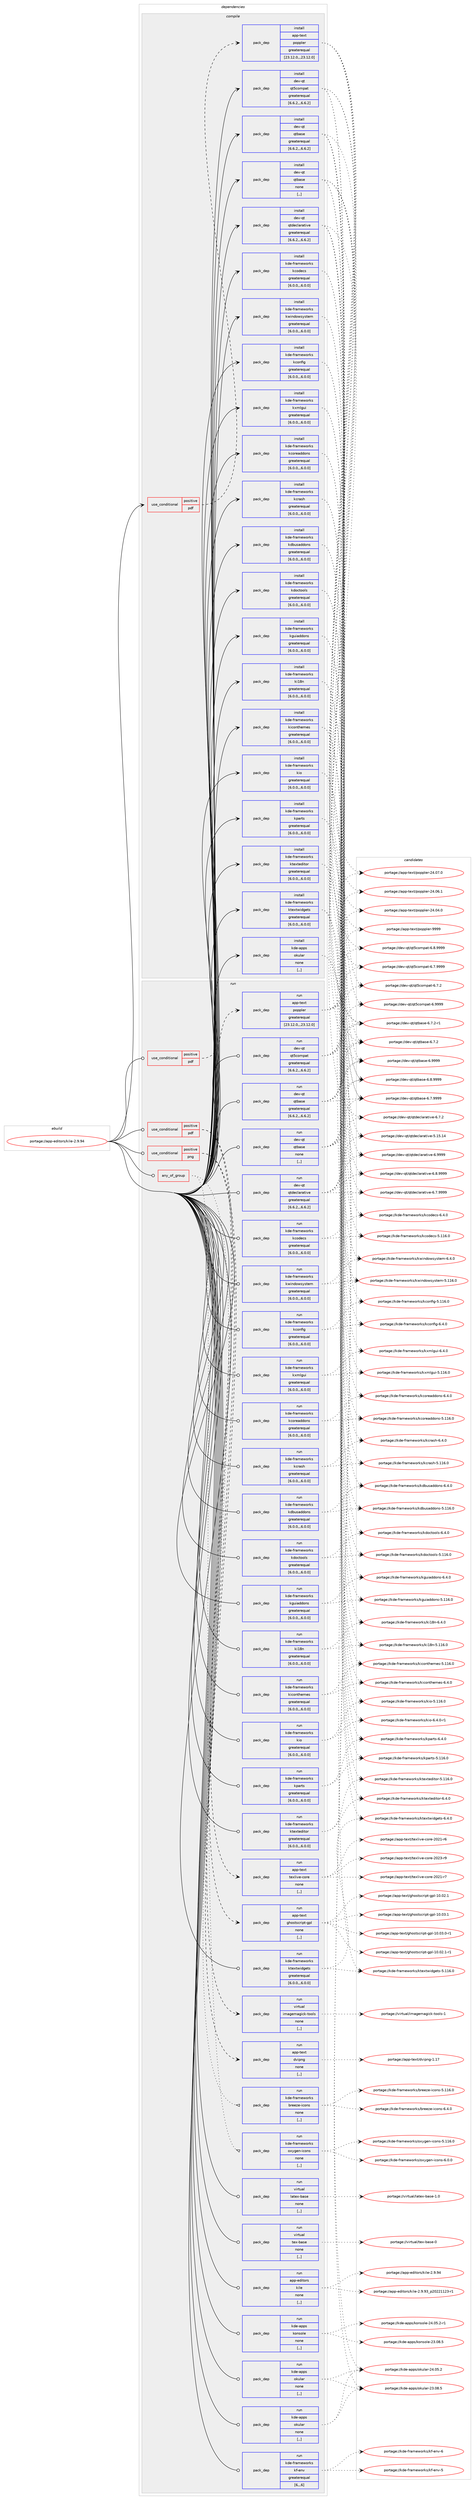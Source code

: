 digraph prolog {

# *************
# Graph options
# *************

newrank=true;
concentrate=true;
compound=true;
graph [rankdir=LR,fontname=Helvetica,fontsize=10,ranksep=1.5];#, ranksep=2.5, nodesep=0.2];
edge  [arrowhead=vee];
node  [fontname=Helvetica,fontsize=10];

# **********
# The ebuild
# **********

subgraph cluster_leftcol {
color=gray;
label=<<i>ebuild</i>>;
id [label="portage://app-editors/kile-2.9.94", color=red, width=4, href="../app-editors/kile-2.9.94.svg"];
}

# ****************
# The dependencies
# ****************

subgraph cluster_midcol {
color=gray;
label=<<i>dependencies</i>>;
subgraph cluster_compile {
fillcolor="#eeeeee";
style=filled;
label=<<i>compile</i>>;
subgraph cond5437 {
dependency19450 [label=<<TABLE BORDER="0" CELLBORDER="1" CELLSPACING="0" CELLPADDING="4"><TR><TD ROWSPAN="3" CELLPADDING="10">use_conditional</TD></TR><TR><TD>positive</TD></TR><TR><TD>pdf</TD></TR></TABLE>>, shape=none, color=red];
subgraph pack13896 {
dependency19451 [label=<<TABLE BORDER="0" CELLBORDER="1" CELLSPACING="0" CELLPADDING="4" WIDTH="220"><TR><TD ROWSPAN="6" CELLPADDING="30">pack_dep</TD></TR><TR><TD WIDTH="110">install</TD></TR><TR><TD>app-text</TD></TR><TR><TD>poppler</TD></TR><TR><TD>greaterequal</TD></TR><TR><TD>[23.12.0,,,23.12.0]</TD></TR></TABLE>>, shape=none, color=blue];
}
dependency19450:e -> dependency19451:w [weight=20,style="dashed",arrowhead="vee"];
}
id:e -> dependency19450:w [weight=20,style="solid",arrowhead="vee"];
subgraph pack13897 {
dependency19452 [label=<<TABLE BORDER="0" CELLBORDER="1" CELLSPACING="0" CELLPADDING="4" WIDTH="220"><TR><TD ROWSPAN="6" CELLPADDING="30">pack_dep</TD></TR><TR><TD WIDTH="110">install</TD></TR><TR><TD>dev-qt</TD></TR><TR><TD>qt5compat</TD></TR><TR><TD>greaterequal</TD></TR><TR><TD>[6.6.2,,,6.6.2]</TD></TR></TABLE>>, shape=none, color=blue];
}
id:e -> dependency19452:w [weight=20,style="solid",arrowhead="vee"];
subgraph pack13898 {
dependency19453 [label=<<TABLE BORDER="0" CELLBORDER="1" CELLSPACING="0" CELLPADDING="4" WIDTH="220"><TR><TD ROWSPAN="6" CELLPADDING="30">pack_dep</TD></TR><TR><TD WIDTH="110">install</TD></TR><TR><TD>dev-qt</TD></TR><TR><TD>qtbase</TD></TR><TR><TD>greaterequal</TD></TR><TR><TD>[6.6.2,,,6.6.2]</TD></TR></TABLE>>, shape=none, color=blue];
}
id:e -> dependency19453:w [weight=20,style="solid",arrowhead="vee"];
subgraph pack13899 {
dependency19454 [label=<<TABLE BORDER="0" CELLBORDER="1" CELLSPACING="0" CELLPADDING="4" WIDTH="220"><TR><TD ROWSPAN="6" CELLPADDING="30">pack_dep</TD></TR><TR><TD WIDTH="110">install</TD></TR><TR><TD>dev-qt</TD></TR><TR><TD>qtbase</TD></TR><TR><TD>none</TD></TR><TR><TD>[,,]</TD></TR></TABLE>>, shape=none, color=blue];
}
id:e -> dependency19454:w [weight=20,style="solid",arrowhead="vee"];
subgraph pack13900 {
dependency19455 [label=<<TABLE BORDER="0" CELLBORDER="1" CELLSPACING="0" CELLPADDING="4" WIDTH="220"><TR><TD ROWSPAN="6" CELLPADDING="30">pack_dep</TD></TR><TR><TD WIDTH="110">install</TD></TR><TR><TD>dev-qt</TD></TR><TR><TD>qtdeclarative</TD></TR><TR><TD>greaterequal</TD></TR><TR><TD>[6.6.2,,,6.6.2]</TD></TR></TABLE>>, shape=none, color=blue];
}
id:e -> dependency19455:w [weight=20,style="solid",arrowhead="vee"];
subgraph pack13901 {
dependency19456 [label=<<TABLE BORDER="0" CELLBORDER="1" CELLSPACING="0" CELLPADDING="4" WIDTH="220"><TR><TD ROWSPAN="6" CELLPADDING="30">pack_dep</TD></TR><TR><TD WIDTH="110">install</TD></TR><TR><TD>kde-apps</TD></TR><TR><TD>okular</TD></TR><TR><TD>none</TD></TR><TR><TD>[,,]</TD></TR></TABLE>>, shape=none, color=blue];
}
id:e -> dependency19456:w [weight=20,style="solid",arrowhead="vee"];
subgraph pack13902 {
dependency19457 [label=<<TABLE BORDER="0" CELLBORDER="1" CELLSPACING="0" CELLPADDING="4" WIDTH="220"><TR><TD ROWSPAN="6" CELLPADDING="30">pack_dep</TD></TR><TR><TD WIDTH="110">install</TD></TR><TR><TD>kde-frameworks</TD></TR><TR><TD>kcodecs</TD></TR><TR><TD>greaterequal</TD></TR><TR><TD>[6.0.0,,,6.0.0]</TD></TR></TABLE>>, shape=none, color=blue];
}
id:e -> dependency19457:w [weight=20,style="solid",arrowhead="vee"];
subgraph pack13903 {
dependency19458 [label=<<TABLE BORDER="0" CELLBORDER="1" CELLSPACING="0" CELLPADDING="4" WIDTH="220"><TR><TD ROWSPAN="6" CELLPADDING="30">pack_dep</TD></TR><TR><TD WIDTH="110">install</TD></TR><TR><TD>kde-frameworks</TD></TR><TR><TD>kconfig</TD></TR><TR><TD>greaterequal</TD></TR><TR><TD>[6.0.0,,,6.0.0]</TD></TR></TABLE>>, shape=none, color=blue];
}
id:e -> dependency19458:w [weight=20,style="solid",arrowhead="vee"];
subgraph pack13904 {
dependency19459 [label=<<TABLE BORDER="0" CELLBORDER="1" CELLSPACING="0" CELLPADDING="4" WIDTH="220"><TR><TD ROWSPAN="6" CELLPADDING="30">pack_dep</TD></TR><TR><TD WIDTH="110">install</TD></TR><TR><TD>kde-frameworks</TD></TR><TR><TD>kcoreaddons</TD></TR><TR><TD>greaterequal</TD></TR><TR><TD>[6.0.0,,,6.0.0]</TD></TR></TABLE>>, shape=none, color=blue];
}
id:e -> dependency19459:w [weight=20,style="solid",arrowhead="vee"];
subgraph pack13905 {
dependency19460 [label=<<TABLE BORDER="0" CELLBORDER="1" CELLSPACING="0" CELLPADDING="4" WIDTH="220"><TR><TD ROWSPAN="6" CELLPADDING="30">pack_dep</TD></TR><TR><TD WIDTH="110">install</TD></TR><TR><TD>kde-frameworks</TD></TR><TR><TD>kcrash</TD></TR><TR><TD>greaterequal</TD></TR><TR><TD>[6.0.0,,,6.0.0]</TD></TR></TABLE>>, shape=none, color=blue];
}
id:e -> dependency19460:w [weight=20,style="solid",arrowhead="vee"];
subgraph pack13906 {
dependency19461 [label=<<TABLE BORDER="0" CELLBORDER="1" CELLSPACING="0" CELLPADDING="4" WIDTH="220"><TR><TD ROWSPAN="6" CELLPADDING="30">pack_dep</TD></TR><TR><TD WIDTH="110">install</TD></TR><TR><TD>kde-frameworks</TD></TR><TR><TD>kdbusaddons</TD></TR><TR><TD>greaterequal</TD></TR><TR><TD>[6.0.0,,,6.0.0]</TD></TR></TABLE>>, shape=none, color=blue];
}
id:e -> dependency19461:w [weight=20,style="solid",arrowhead="vee"];
subgraph pack13907 {
dependency19462 [label=<<TABLE BORDER="0" CELLBORDER="1" CELLSPACING="0" CELLPADDING="4" WIDTH="220"><TR><TD ROWSPAN="6" CELLPADDING="30">pack_dep</TD></TR><TR><TD WIDTH="110">install</TD></TR><TR><TD>kde-frameworks</TD></TR><TR><TD>kdoctools</TD></TR><TR><TD>greaterequal</TD></TR><TR><TD>[6.0.0,,,6.0.0]</TD></TR></TABLE>>, shape=none, color=blue];
}
id:e -> dependency19462:w [weight=20,style="solid",arrowhead="vee"];
subgraph pack13908 {
dependency19463 [label=<<TABLE BORDER="0" CELLBORDER="1" CELLSPACING="0" CELLPADDING="4" WIDTH="220"><TR><TD ROWSPAN="6" CELLPADDING="30">pack_dep</TD></TR><TR><TD WIDTH="110">install</TD></TR><TR><TD>kde-frameworks</TD></TR><TR><TD>kguiaddons</TD></TR><TR><TD>greaterequal</TD></TR><TR><TD>[6.0.0,,,6.0.0]</TD></TR></TABLE>>, shape=none, color=blue];
}
id:e -> dependency19463:w [weight=20,style="solid",arrowhead="vee"];
subgraph pack13909 {
dependency19464 [label=<<TABLE BORDER="0" CELLBORDER="1" CELLSPACING="0" CELLPADDING="4" WIDTH="220"><TR><TD ROWSPAN="6" CELLPADDING="30">pack_dep</TD></TR><TR><TD WIDTH="110">install</TD></TR><TR><TD>kde-frameworks</TD></TR><TR><TD>ki18n</TD></TR><TR><TD>greaterequal</TD></TR><TR><TD>[6.0.0,,,6.0.0]</TD></TR></TABLE>>, shape=none, color=blue];
}
id:e -> dependency19464:w [weight=20,style="solid",arrowhead="vee"];
subgraph pack13910 {
dependency19465 [label=<<TABLE BORDER="0" CELLBORDER="1" CELLSPACING="0" CELLPADDING="4" WIDTH="220"><TR><TD ROWSPAN="6" CELLPADDING="30">pack_dep</TD></TR><TR><TD WIDTH="110">install</TD></TR><TR><TD>kde-frameworks</TD></TR><TR><TD>kiconthemes</TD></TR><TR><TD>greaterequal</TD></TR><TR><TD>[6.0.0,,,6.0.0]</TD></TR></TABLE>>, shape=none, color=blue];
}
id:e -> dependency19465:w [weight=20,style="solid",arrowhead="vee"];
subgraph pack13911 {
dependency19466 [label=<<TABLE BORDER="0" CELLBORDER="1" CELLSPACING="0" CELLPADDING="4" WIDTH="220"><TR><TD ROWSPAN="6" CELLPADDING="30">pack_dep</TD></TR><TR><TD WIDTH="110">install</TD></TR><TR><TD>kde-frameworks</TD></TR><TR><TD>kio</TD></TR><TR><TD>greaterequal</TD></TR><TR><TD>[6.0.0,,,6.0.0]</TD></TR></TABLE>>, shape=none, color=blue];
}
id:e -> dependency19466:w [weight=20,style="solid",arrowhead="vee"];
subgraph pack13912 {
dependency19467 [label=<<TABLE BORDER="0" CELLBORDER="1" CELLSPACING="0" CELLPADDING="4" WIDTH="220"><TR><TD ROWSPAN="6" CELLPADDING="30">pack_dep</TD></TR><TR><TD WIDTH="110">install</TD></TR><TR><TD>kde-frameworks</TD></TR><TR><TD>kparts</TD></TR><TR><TD>greaterequal</TD></TR><TR><TD>[6.0.0,,,6.0.0]</TD></TR></TABLE>>, shape=none, color=blue];
}
id:e -> dependency19467:w [weight=20,style="solid",arrowhead="vee"];
subgraph pack13913 {
dependency19468 [label=<<TABLE BORDER="0" CELLBORDER="1" CELLSPACING="0" CELLPADDING="4" WIDTH="220"><TR><TD ROWSPAN="6" CELLPADDING="30">pack_dep</TD></TR><TR><TD WIDTH="110">install</TD></TR><TR><TD>kde-frameworks</TD></TR><TR><TD>ktexteditor</TD></TR><TR><TD>greaterequal</TD></TR><TR><TD>[6.0.0,,,6.0.0]</TD></TR></TABLE>>, shape=none, color=blue];
}
id:e -> dependency19468:w [weight=20,style="solid",arrowhead="vee"];
subgraph pack13914 {
dependency19469 [label=<<TABLE BORDER="0" CELLBORDER="1" CELLSPACING="0" CELLPADDING="4" WIDTH="220"><TR><TD ROWSPAN="6" CELLPADDING="30">pack_dep</TD></TR><TR><TD WIDTH="110">install</TD></TR><TR><TD>kde-frameworks</TD></TR><TR><TD>ktextwidgets</TD></TR><TR><TD>greaterequal</TD></TR><TR><TD>[6.0.0,,,6.0.0]</TD></TR></TABLE>>, shape=none, color=blue];
}
id:e -> dependency19469:w [weight=20,style="solid",arrowhead="vee"];
subgraph pack13915 {
dependency19470 [label=<<TABLE BORDER="0" CELLBORDER="1" CELLSPACING="0" CELLPADDING="4" WIDTH="220"><TR><TD ROWSPAN="6" CELLPADDING="30">pack_dep</TD></TR><TR><TD WIDTH="110">install</TD></TR><TR><TD>kde-frameworks</TD></TR><TR><TD>kwindowsystem</TD></TR><TR><TD>greaterequal</TD></TR><TR><TD>[6.0.0,,,6.0.0]</TD></TR></TABLE>>, shape=none, color=blue];
}
id:e -> dependency19470:w [weight=20,style="solid",arrowhead="vee"];
subgraph pack13916 {
dependency19471 [label=<<TABLE BORDER="0" CELLBORDER="1" CELLSPACING="0" CELLPADDING="4" WIDTH="220"><TR><TD ROWSPAN="6" CELLPADDING="30">pack_dep</TD></TR><TR><TD WIDTH="110">install</TD></TR><TR><TD>kde-frameworks</TD></TR><TR><TD>kxmlgui</TD></TR><TR><TD>greaterequal</TD></TR><TR><TD>[6.0.0,,,6.0.0]</TD></TR></TABLE>>, shape=none, color=blue];
}
id:e -> dependency19471:w [weight=20,style="solid",arrowhead="vee"];
}
subgraph cluster_compileandrun {
fillcolor="#eeeeee";
style=filled;
label=<<i>compile and run</i>>;
}
subgraph cluster_run {
fillcolor="#eeeeee";
style=filled;
label=<<i>run</i>>;
subgraph any99 {
dependency19472 [label=<<TABLE BORDER="0" CELLBORDER="1" CELLSPACING="0" CELLPADDING="4"><TR><TD CELLPADDING="10">any_of_group</TD></TR></TABLE>>, shape=none, color=red];subgraph pack13917 {
dependency19473 [label=<<TABLE BORDER="0" CELLBORDER="1" CELLSPACING="0" CELLPADDING="4" WIDTH="220"><TR><TD ROWSPAN="6" CELLPADDING="30">pack_dep</TD></TR><TR><TD WIDTH="110">run</TD></TR><TR><TD>kde-frameworks</TD></TR><TR><TD>breeze-icons</TD></TR><TR><TD>none</TD></TR><TR><TD>[,,]</TD></TR></TABLE>>, shape=none, color=blue];
}
dependency19472:e -> dependency19473:w [weight=20,style="dotted",arrowhead="oinv"];
subgraph pack13918 {
dependency19474 [label=<<TABLE BORDER="0" CELLBORDER="1" CELLSPACING="0" CELLPADDING="4" WIDTH="220"><TR><TD ROWSPAN="6" CELLPADDING="30">pack_dep</TD></TR><TR><TD WIDTH="110">run</TD></TR><TR><TD>kde-frameworks</TD></TR><TR><TD>oxygen-icons</TD></TR><TR><TD>none</TD></TR><TR><TD>[,,]</TD></TR></TABLE>>, shape=none, color=blue];
}
dependency19472:e -> dependency19474:w [weight=20,style="dotted",arrowhead="oinv"];
}
id:e -> dependency19472:w [weight=20,style="solid",arrowhead="odot"];
subgraph cond5438 {
dependency19475 [label=<<TABLE BORDER="0" CELLBORDER="1" CELLSPACING="0" CELLPADDING="4"><TR><TD ROWSPAN="3" CELLPADDING="10">use_conditional</TD></TR><TR><TD>positive</TD></TR><TR><TD>pdf</TD></TR></TABLE>>, shape=none, color=red];
subgraph pack13919 {
dependency19476 [label=<<TABLE BORDER="0" CELLBORDER="1" CELLSPACING="0" CELLPADDING="4" WIDTH="220"><TR><TD ROWSPAN="6" CELLPADDING="30">pack_dep</TD></TR><TR><TD WIDTH="110">run</TD></TR><TR><TD>app-text</TD></TR><TR><TD>ghostscript-gpl</TD></TR><TR><TD>none</TD></TR><TR><TD>[,,]</TD></TR></TABLE>>, shape=none, color=blue];
}
dependency19475:e -> dependency19476:w [weight=20,style="dashed",arrowhead="vee"];
subgraph pack13920 {
dependency19477 [label=<<TABLE BORDER="0" CELLBORDER="1" CELLSPACING="0" CELLPADDING="4" WIDTH="220"><TR><TD ROWSPAN="6" CELLPADDING="30">pack_dep</TD></TR><TR><TD WIDTH="110">run</TD></TR><TR><TD>app-text</TD></TR><TR><TD>texlive-core</TD></TR><TR><TD>none</TD></TR><TR><TD>[,,]</TD></TR></TABLE>>, shape=none, color=blue];
}
dependency19475:e -> dependency19477:w [weight=20,style="dashed",arrowhead="vee"];
}
id:e -> dependency19475:w [weight=20,style="solid",arrowhead="odot"];
subgraph cond5439 {
dependency19478 [label=<<TABLE BORDER="0" CELLBORDER="1" CELLSPACING="0" CELLPADDING="4"><TR><TD ROWSPAN="3" CELLPADDING="10">use_conditional</TD></TR><TR><TD>positive</TD></TR><TR><TD>pdf</TD></TR></TABLE>>, shape=none, color=red];
subgraph pack13921 {
dependency19479 [label=<<TABLE BORDER="0" CELLBORDER="1" CELLSPACING="0" CELLPADDING="4" WIDTH="220"><TR><TD ROWSPAN="6" CELLPADDING="30">pack_dep</TD></TR><TR><TD WIDTH="110">run</TD></TR><TR><TD>app-text</TD></TR><TR><TD>poppler</TD></TR><TR><TD>greaterequal</TD></TR><TR><TD>[23.12.0,,,23.12.0]</TD></TR></TABLE>>, shape=none, color=blue];
}
dependency19478:e -> dependency19479:w [weight=20,style="dashed",arrowhead="vee"];
}
id:e -> dependency19478:w [weight=20,style="solid",arrowhead="odot"];
subgraph cond5440 {
dependency19480 [label=<<TABLE BORDER="0" CELLBORDER="1" CELLSPACING="0" CELLPADDING="4"><TR><TD ROWSPAN="3" CELLPADDING="10">use_conditional</TD></TR><TR><TD>positive</TD></TR><TR><TD>png</TD></TR></TABLE>>, shape=none, color=red];
subgraph pack13922 {
dependency19481 [label=<<TABLE BORDER="0" CELLBORDER="1" CELLSPACING="0" CELLPADDING="4" WIDTH="220"><TR><TD ROWSPAN="6" CELLPADDING="30">pack_dep</TD></TR><TR><TD WIDTH="110">run</TD></TR><TR><TD>app-text</TD></TR><TR><TD>dvipng</TD></TR><TR><TD>none</TD></TR><TR><TD>[,,]</TD></TR></TABLE>>, shape=none, color=blue];
}
dependency19480:e -> dependency19481:w [weight=20,style="dashed",arrowhead="vee"];
subgraph pack13923 {
dependency19482 [label=<<TABLE BORDER="0" CELLBORDER="1" CELLSPACING="0" CELLPADDING="4" WIDTH="220"><TR><TD ROWSPAN="6" CELLPADDING="30">pack_dep</TD></TR><TR><TD WIDTH="110">run</TD></TR><TR><TD>virtual</TD></TR><TR><TD>imagemagick-tools</TD></TR><TR><TD>none</TD></TR><TR><TD>[,,]</TD></TR></TABLE>>, shape=none, color=blue];
}
dependency19480:e -> dependency19482:w [weight=20,style="dashed",arrowhead="vee"];
}
id:e -> dependency19480:w [weight=20,style="solid",arrowhead="odot"];
subgraph pack13924 {
dependency19483 [label=<<TABLE BORDER="0" CELLBORDER="1" CELLSPACING="0" CELLPADDING="4" WIDTH="220"><TR><TD ROWSPAN="6" CELLPADDING="30">pack_dep</TD></TR><TR><TD WIDTH="110">run</TD></TR><TR><TD>dev-qt</TD></TR><TR><TD>qt5compat</TD></TR><TR><TD>greaterequal</TD></TR><TR><TD>[6.6.2,,,6.6.2]</TD></TR></TABLE>>, shape=none, color=blue];
}
id:e -> dependency19483:w [weight=20,style="solid",arrowhead="odot"];
subgraph pack13925 {
dependency19484 [label=<<TABLE BORDER="0" CELLBORDER="1" CELLSPACING="0" CELLPADDING="4" WIDTH="220"><TR><TD ROWSPAN="6" CELLPADDING="30">pack_dep</TD></TR><TR><TD WIDTH="110">run</TD></TR><TR><TD>dev-qt</TD></TR><TR><TD>qtbase</TD></TR><TR><TD>greaterequal</TD></TR><TR><TD>[6.6.2,,,6.6.2]</TD></TR></TABLE>>, shape=none, color=blue];
}
id:e -> dependency19484:w [weight=20,style="solid",arrowhead="odot"];
subgraph pack13926 {
dependency19485 [label=<<TABLE BORDER="0" CELLBORDER="1" CELLSPACING="0" CELLPADDING="4" WIDTH="220"><TR><TD ROWSPAN="6" CELLPADDING="30">pack_dep</TD></TR><TR><TD WIDTH="110">run</TD></TR><TR><TD>dev-qt</TD></TR><TR><TD>qtbase</TD></TR><TR><TD>none</TD></TR><TR><TD>[,,]</TD></TR></TABLE>>, shape=none, color=blue];
}
id:e -> dependency19485:w [weight=20,style="solid",arrowhead="odot"];
subgraph pack13927 {
dependency19486 [label=<<TABLE BORDER="0" CELLBORDER="1" CELLSPACING="0" CELLPADDING="4" WIDTH="220"><TR><TD ROWSPAN="6" CELLPADDING="30">pack_dep</TD></TR><TR><TD WIDTH="110">run</TD></TR><TR><TD>dev-qt</TD></TR><TR><TD>qtdeclarative</TD></TR><TR><TD>greaterequal</TD></TR><TR><TD>[6.6.2,,,6.6.2]</TD></TR></TABLE>>, shape=none, color=blue];
}
id:e -> dependency19486:w [weight=20,style="solid",arrowhead="odot"];
subgraph pack13928 {
dependency19487 [label=<<TABLE BORDER="0" CELLBORDER="1" CELLSPACING="0" CELLPADDING="4" WIDTH="220"><TR><TD ROWSPAN="6" CELLPADDING="30">pack_dep</TD></TR><TR><TD WIDTH="110">run</TD></TR><TR><TD>kde-apps</TD></TR><TR><TD>konsole</TD></TR><TR><TD>none</TD></TR><TR><TD>[,,]</TD></TR></TABLE>>, shape=none, color=blue];
}
id:e -> dependency19487:w [weight=20,style="solid",arrowhead="odot"];
subgraph pack13929 {
dependency19488 [label=<<TABLE BORDER="0" CELLBORDER="1" CELLSPACING="0" CELLPADDING="4" WIDTH="220"><TR><TD ROWSPAN="6" CELLPADDING="30">pack_dep</TD></TR><TR><TD WIDTH="110">run</TD></TR><TR><TD>kde-apps</TD></TR><TR><TD>okular</TD></TR><TR><TD>none</TD></TR><TR><TD>[,,]</TD></TR></TABLE>>, shape=none, color=blue];
}
id:e -> dependency19488:w [weight=20,style="solid",arrowhead="odot"];
subgraph pack13930 {
dependency19489 [label=<<TABLE BORDER="0" CELLBORDER="1" CELLSPACING="0" CELLPADDING="4" WIDTH="220"><TR><TD ROWSPAN="6" CELLPADDING="30">pack_dep</TD></TR><TR><TD WIDTH="110">run</TD></TR><TR><TD>kde-apps</TD></TR><TR><TD>okular</TD></TR><TR><TD>none</TD></TR><TR><TD>[,,]</TD></TR></TABLE>>, shape=none, color=blue];
}
id:e -> dependency19489:w [weight=20,style="solid",arrowhead="odot"];
subgraph pack13931 {
dependency19490 [label=<<TABLE BORDER="0" CELLBORDER="1" CELLSPACING="0" CELLPADDING="4" WIDTH="220"><TR><TD ROWSPAN="6" CELLPADDING="30">pack_dep</TD></TR><TR><TD WIDTH="110">run</TD></TR><TR><TD>kde-frameworks</TD></TR><TR><TD>kcodecs</TD></TR><TR><TD>greaterequal</TD></TR><TR><TD>[6.0.0,,,6.0.0]</TD></TR></TABLE>>, shape=none, color=blue];
}
id:e -> dependency19490:w [weight=20,style="solid",arrowhead="odot"];
subgraph pack13932 {
dependency19491 [label=<<TABLE BORDER="0" CELLBORDER="1" CELLSPACING="0" CELLPADDING="4" WIDTH="220"><TR><TD ROWSPAN="6" CELLPADDING="30">pack_dep</TD></TR><TR><TD WIDTH="110">run</TD></TR><TR><TD>kde-frameworks</TD></TR><TR><TD>kconfig</TD></TR><TR><TD>greaterequal</TD></TR><TR><TD>[6.0.0,,,6.0.0]</TD></TR></TABLE>>, shape=none, color=blue];
}
id:e -> dependency19491:w [weight=20,style="solid",arrowhead="odot"];
subgraph pack13933 {
dependency19492 [label=<<TABLE BORDER="0" CELLBORDER="1" CELLSPACING="0" CELLPADDING="4" WIDTH="220"><TR><TD ROWSPAN="6" CELLPADDING="30">pack_dep</TD></TR><TR><TD WIDTH="110">run</TD></TR><TR><TD>kde-frameworks</TD></TR><TR><TD>kcoreaddons</TD></TR><TR><TD>greaterequal</TD></TR><TR><TD>[6.0.0,,,6.0.0]</TD></TR></TABLE>>, shape=none, color=blue];
}
id:e -> dependency19492:w [weight=20,style="solid",arrowhead="odot"];
subgraph pack13934 {
dependency19493 [label=<<TABLE BORDER="0" CELLBORDER="1" CELLSPACING="0" CELLPADDING="4" WIDTH="220"><TR><TD ROWSPAN="6" CELLPADDING="30">pack_dep</TD></TR><TR><TD WIDTH="110">run</TD></TR><TR><TD>kde-frameworks</TD></TR><TR><TD>kcrash</TD></TR><TR><TD>greaterequal</TD></TR><TR><TD>[6.0.0,,,6.0.0]</TD></TR></TABLE>>, shape=none, color=blue];
}
id:e -> dependency19493:w [weight=20,style="solid",arrowhead="odot"];
subgraph pack13935 {
dependency19494 [label=<<TABLE BORDER="0" CELLBORDER="1" CELLSPACING="0" CELLPADDING="4" WIDTH="220"><TR><TD ROWSPAN="6" CELLPADDING="30">pack_dep</TD></TR><TR><TD WIDTH="110">run</TD></TR><TR><TD>kde-frameworks</TD></TR><TR><TD>kdbusaddons</TD></TR><TR><TD>greaterequal</TD></TR><TR><TD>[6.0.0,,,6.0.0]</TD></TR></TABLE>>, shape=none, color=blue];
}
id:e -> dependency19494:w [weight=20,style="solid",arrowhead="odot"];
subgraph pack13936 {
dependency19495 [label=<<TABLE BORDER="0" CELLBORDER="1" CELLSPACING="0" CELLPADDING="4" WIDTH="220"><TR><TD ROWSPAN="6" CELLPADDING="30">pack_dep</TD></TR><TR><TD WIDTH="110">run</TD></TR><TR><TD>kde-frameworks</TD></TR><TR><TD>kdoctools</TD></TR><TR><TD>greaterequal</TD></TR><TR><TD>[6.0.0,,,6.0.0]</TD></TR></TABLE>>, shape=none, color=blue];
}
id:e -> dependency19495:w [weight=20,style="solid",arrowhead="odot"];
subgraph pack13937 {
dependency19496 [label=<<TABLE BORDER="0" CELLBORDER="1" CELLSPACING="0" CELLPADDING="4" WIDTH="220"><TR><TD ROWSPAN="6" CELLPADDING="30">pack_dep</TD></TR><TR><TD WIDTH="110">run</TD></TR><TR><TD>kde-frameworks</TD></TR><TR><TD>kf-env</TD></TR><TR><TD>greaterequal</TD></TR><TR><TD>[6,,,6]</TD></TR></TABLE>>, shape=none, color=blue];
}
id:e -> dependency19496:w [weight=20,style="solid",arrowhead="odot"];
subgraph pack13938 {
dependency19497 [label=<<TABLE BORDER="0" CELLBORDER="1" CELLSPACING="0" CELLPADDING="4" WIDTH="220"><TR><TD ROWSPAN="6" CELLPADDING="30">pack_dep</TD></TR><TR><TD WIDTH="110">run</TD></TR><TR><TD>kde-frameworks</TD></TR><TR><TD>kguiaddons</TD></TR><TR><TD>greaterequal</TD></TR><TR><TD>[6.0.0,,,6.0.0]</TD></TR></TABLE>>, shape=none, color=blue];
}
id:e -> dependency19497:w [weight=20,style="solid",arrowhead="odot"];
subgraph pack13939 {
dependency19498 [label=<<TABLE BORDER="0" CELLBORDER="1" CELLSPACING="0" CELLPADDING="4" WIDTH="220"><TR><TD ROWSPAN="6" CELLPADDING="30">pack_dep</TD></TR><TR><TD WIDTH="110">run</TD></TR><TR><TD>kde-frameworks</TD></TR><TR><TD>ki18n</TD></TR><TR><TD>greaterequal</TD></TR><TR><TD>[6.0.0,,,6.0.0]</TD></TR></TABLE>>, shape=none, color=blue];
}
id:e -> dependency19498:w [weight=20,style="solid",arrowhead="odot"];
subgraph pack13940 {
dependency19499 [label=<<TABLE BORDER="0" CELLBORDER="1" CELLSPACING="0" CELLPADDING="4" WIDTH="220"><TR><TD ROWSPAN="6" CELLPADDING="30">pack_dep</TD></TR><TR><TD WIDTH="110">run</TD></TR><TR><TD>kde-frameworks</TD></TR><TR><TD>kiconthemes</TD></TR><TR><TD>greaterequal</TD></TR><TR><TD>[6.0.0,,,6.0.0]</TD></TR></TABLE>>, shape=none, color=blue];
}
id:e -> dependency19499:w [weight=20,style="solid",arrowhead="odot"];
subgraph pack13941 {
dependency19500 [label=<<TABLE BORDER="0" CELLBORDER="1" CELLSPACING="0" CELLPADDING="4" WIDTH="220"><TR><TD ROWSPAN="6" CELLPADDING="30">pack_dep</TD></TR><TR><TD WIDTH="110">run</TD></TR><TR><TD>kde-frameworks</TD></TR><TR><TD>kio</TD></TR><TR><TD>greaterequal</TD></TR><TR><TD>[6.0.0,,,6.0.0]</TD></TR></TABLE>>, shape=none, color=blue];
}
id:e -> dependency19500:w [weight=20,style="solid",arrowhead="odot"];
subgraph pack13942 {
dependency19501 [label=<<TABLE BORDER="0" CELLBORDER="1" CELLSPACING="0" CELLPADDING="4" WIDTH="220"><TR><TD ROWSPAN="6" CELLPADDING="30">pack_dep</TD></TR><TR><TD WIDTH="110">run</TD></TR><TR><TD>kde-frameworks</TD></TR><TR><TD>kparts</TD></TR><TR><TD>greaterequal</TD></TR><TR><TD>[6.0.0,,,6.0.0]</TD></TR></TABLE>>, shape=none, color=blue];
}
id:e -> dependency19501:w [weight=20,style="solid",arrowhead="odot"];
subgraph pack13943 {
dependency19502 [label=<<TABLE BORDER="0" CELLBORDER="1" CELLSPACING="0" CELLPADDING="4" WIDTH="220"><TR><TD ROWSPAN="6" CELLPADDING="30">pack_dep</TD></TR><TR><TD WIDTH="110">run</TD></TR><TR><TD>kde-frameworks</TD></TR><TR><TD>ktexteditor</TD></TR><TR><TD>greaterequal</TD></TR><TR><TD>[6.0.0,,,6.0.0]</TD></TR></TABLE>>, shape=none, color=blue];
}
id:e -> dependency19502:w [weight=20,style="solid",arrowhead="odot"];
subgraph pack13944 {
dependency19503 [label=<<TABLE BORDER="0" CELLBORDER="1" CELLSPACING="0" CELLPADDING="4" WIDTH="220"><TR><TD ROWSPAN="6" CELLPADDING="30">pack_dep</TD></TR><TR><TD WIDTH="110">run</TD></TR><TR><TD>kde-frameworks</TD></TR><TR><TD>ktextwidgets</TD></TR><TR><TD>greaterequal</TD></TR><TR><TD>[6.0.0,,,6.0.0]</TD></TR></TABLE>>, shape=none, color=blue];
}
id:e -> dependency19503:w [weight=20,style="solid",arrowhead="odot"];
subgraph pack13945 {
dependency19504 [label=<<TABLE BORDER="0" CELLBORDER="1" CELLSPACING="0" CELLPADDING="4" WIDTH="220"><TR><TD ROWSPAN="6" CELLPADDING="30">pack_dep</TD></TR><TR><TD WIDTH="110">run</TD></TR><TR><TD>kde-frameworks</TD></TR><TR><TD>kwindowsystem</TD></TR><TR><TD>greaterequal</TD></TR><TR><TD>[6.0.0,,,6.0.0]</TD></TR></TABLE>>, shape=none, color=blue];
}
id:e -> dependency19504:w [weight=20,style="solid",arrowhead="odot"];
subgraph pack13946 {
dependency19505 [label=<<TABLE BORDER="0" CELLBORDER="1" CELLSPACING="0" CELLPADDING="4" WIDTH="220"><TR><TD ROWSPAN="6" CELLPADDING="30">pack_dep</TD></TR><TR><TD WIDTH="110">run</TD></TR><TR><TD>kde-frameworks</TD></TR><TR><TD>kxmlgui</TD></TR><TR><TD>greaterequal</TD></TR><TR><TD>[6.0.0,,,6.0.0]</TD></TR></TABLE>>, shape=none, color=blue];
}
id:e -> dependency19505:w [weight=20,style="solid",arrowhead="odot"];
subgraph pack13947 {
dependency19506 [label=<<TABLE BORDER="0" CELLBORDER="1" CELLSPACING="0" CELLPADDING="4" WIDTH="220"><TR><TD ROWSPAN="6" CELLPADDING="30">pack_dep</TD></TR><TR><TD WIDTH="110">run</TD></TR><TR><TD>virtual</TD></TR><TR><TD>latex-base</TD></TR><TR><TD>none</TD></TR><TR><TD>[,,]</TD></TR></TABLE>>, shape=none, color=blue];
}
id:e -> dependency19506:w [weight=20,style="solid",arrowhead="odot"];
subgraph pack13948 {
dependency19507 [label=<<TABLE BORDER="0" CELLBORDER="1" CELLSPACING="0" CELLPADDING="4" WIDTH="220"><TR><TD ROWSPAN="6" CELLPADDING="30">pack_dep</TD></TR><TR><TD WIDTH="110">run</TD></TR><TR><TD>virtual</TD></TR><TR><TD>tex-base</TD></TR><TR><TD>none</TD></TR><TR><TD>[,,]</TD></TR></TABLE>>, shape=none, color=blue];
}
id:e -> dependency19507:w [weight=20,style="solid",arrowhead="odot"];
subgraph pack13949 {
dependency19508 [label=<<TABLE BORDER="0" CELLBORDER="1" CELLSPACING="0" CELLPADDING="4" WIDTH="220"><TR><TD ROWSPAN="6" CELLPADDING="30">pack_dep</TD></TR><TR><TD WIDTH="110">run</TD></TR><TR><TD>app-editors</TD></TR><TR><TD>kile</TD></TR><TR><TD>none</TD></TR><TR><TD>[,,]</TD></TR></TABLE>>, shape=none, color=blue];
}
id:e -> dependency19508:w [weight=20,style="solid",arrowhead="odot"];
}
}

# **************
# The candidates
# **************

subgraph cluster_choices {
rank=same;
color=gray;
label=<<i>candidates</i>>;

subgraph choice13896 {
color=black;
nodesep=1;
choice9711211245116101120116471121111121121081011144557575757 [label="portage://app-text/poppler-9999", color=red, width=4,href="../app-text/poppler-9999.svg"];
choice9711211245116101120116471121111121121081011144550524648554648 [label="portage://app-text/poppler-24.07.0", color=red, width=4,href="../app-text/poppler-24.07.0.svg"];
choice9711211245116101120116471121111121121081011144550524648544649 [label="portage://app-text/poppler-24.06.1", color=red, width=4,href="../app-text/poppler-24.06.1.svg"];
choice9711211245116101120116471121111121121081011144550524648524648 [label="portage://app-text/poppler-24.04.0", color=red, width=4,href="../app-text/poppler-24.04.0.svg"];
dependency19451:e -> choice9711211245116101120116471121111121121081011144557575757:w [style=dotted,weight="100"];
dependency19451:e -> choice9711211245116101120116471121111121121081011144550524648554648:w [style=dotted,weight="100"];
dependency19451:e -> choice9711211245116101120116471121111121121081011144550524648544649:w [style=dotted,weight="100"];
dependency19451:e -> choice9711211245116101120116471121111121121081011144550524648524648:w [style=dotted,weight="100"];
}
subgraph choice13897 {
color=black;
nodesep=1;
choice100101118451131164711311653991111091129711645544657575757 [label="portage://dev-qt/qt5compat-6.9999", color=red, width=4,href="../dev-qt/qt5compat-6.9999.svg"];
choice1001011184511311647113116539911110911297116455446564657575757 [label="portage://dev-qt/qt5compat-6.8.9999", color=red, width=4,href="../dev-qt/qt5compat-6.8.9999.svg"];
choice1001011184511311647113116539911110911297116455446554657575757 [label="portage://dev-qt/qt5compat-6.7.9999", color=red, width=4,href="../dev-qt/qt5compat-6.7.9999.svg"];
choice1001011184511311647113116539911110911297116455446554650 [label="portage://dev-qt/qt5compat-6.7.2", color=red, width=4,href="../dev-qt/qt5compat-6.7.2.svg"];
dependency19452:e -> choice100101118451131164711311653991111091129711645544657575757:w [style=dotted,weight="100"];
dependency19452:e -> choice1001011184511311647113116539911110911297116455446564657575757:w [style=dotted,weight="100"];
dependency19452:e -> choice1001011184511311647113116539911110911297116455446554657575757:w [style=dotted,weight="100"];
dependency19452:e -> choice1001011184511311647113116539911110911297116455446554650:w [style=dotted,weight="100"];
}
subgraph choice13898 {
color=black;
nodesep=1;
choice1001011184511311647113116989711510145544657575757 [label="portage://dev-qt/qtbase-6.9999", color=red, width=4,href="../dev-qt/qtbase-6.9999.svg"];
choice10010111845113116471131169897115101455446564657575757 [label="portage://dev-qt/qtbase-6.8.9999", color=red, width=4,href="../dev-qt/qtbase-6.8.9999.svg"];
choice10010111845113116471131169897115101455446554657575757 [label="portage://dev-qt/qtbase-6.7.9999", color=red, width=4,href="../dev-qt/qtbase-6.7.9999.svg"];
choice100101118451131164711311698971151014554465546504511449 [label="portage://dev-qt/qtbase-6.7.2-r1", color=red, width=4,href="../dev-qt/qtbase-6.7.2-r1.svg"];
choice10010111845113116471131169897115101455446554650 [label="portage://dev-qt/qtbase-6.7.2", color=red, width=4,href="../dev-qt/qtbase-6.7.2.svg"];
dependency19453:e -> choice1001011184511311647113116989711510145544657575757:w [style=dotted,weight="100"];
dependency19453:e -> choice10010111845113116471131169897115101455446564657575757:w [style=dotted,weight="100"];
dependency19453:e -> choice10010111845113116471131169897115101455446554657575757:w [style=dotted,weight="100"];
dependency19453:e -> choice100101118451131164711311698971151014554465546504511449:w [style=dotted,weight="100"];
dependency19453:e -> choice10010111845113116471131169897115101455446554650:w [style=dotted,weight="100"];
}
subgraph choice13899 {
color=black;
nodesep=1;
choice1001011184511311647113116989711510145544657575757 [label="portage://dev-qt/qtbase-6.9999", color=red, width=4,href="../dev-qt/qtbase-6.9999.svg"];
choice10010111845113116471131169897115101455446564657575757 [label="portage://dev-qt/qtbase-6.8.9999", color=red, width=4,href="../dev-qt/qtbase-6.8.9999.svg"];
choice10010111845113116471131169897115101455446554657575757 [label="portage://dev-qt/qtbase-6.7.9999", color=red, width=4,href="../dev-qt/qtbase-6.7.9999.svg"];
choice100101118451131164711311698971151014554465546504511449 [label="portage://dev-qt/qtbase-6.7.2-r1", color=red, width=4,href="../dev-qt/qtbase-6.7.2-r1.svg"];
choice10010111845113116471131169897115101455446554650 [label="portage://dev-qt/qtbase-6.7.2", color=red, width=4,href="../dev-qt/qtbase-6.7.2.svg"];
dependency19454:e -> choice1001011184511311647113116989711510145544657575757:w [style=dotted,weight="100"];
dependency19454:e -> choice10010111845113116471131169897115101455446564657575757:w [style=dotted,weight="100"];
dependency19454:e -> choice10010111845113116471131169897115101455446554657575757:w [style=dotted,weight="100"];
dependency19454:e -> choice100101118451131164711311698971151014554465546504511449:w [style=dotted,weight="100"];
dependency19454:e -> choice10010111845113116471131169897115101455446554650:w [style=dotted,weight="100"];
}
subgraph choice13900 {
color=black;
nodesep=1;
choice100101118451131164711311610010199108971149711610511810145544657575757 [label="portage://dev-qt/qtdeclarative-6.9999", color=red, width=4,href="../dev-qt/qtdeclarative-6.9999.svg"];
choice1001011184511311647113116100101991089711497116105118101455446564657575757 [label="portage://dev-qt/qtdeclarative-6.8.9999", color=red, width=4,href="../dev-qt/qtdeclarative-6.8.9999.svg"];
choice1001011184511311647113116100101991089711497116105118101455446554657575757 [label="portage://dev-qt/qtdeclarative-6.7.9999", color=red, width=4,href="../dev-qt/qtdeclarative-6.7.9999.svg"];
choice1001011184511311647113116100101991089711497116105118101455446554650 [label="portage://dev-qt/qtdeclarative-6.7.2", color=red, width=4,href="../dev-qt/qtdeclarative-6.7.2.svg"];
choice10010111845113116471131161001019910897114971161051181014553464953464952 [label="portage://dev-qt/qtdeclarative-5.15.14", color=red, width=4,href="../dev-qt/qtdeclarative-5.15.14.svg"];
dependency19455:e -> choice100101118451131164711311610010199108971149711610511810145544657575757:w [style=dotted,weight="100"];
dependency19455:e -> choice1001011184511311647113116100101991089711497116105118101455446564657575757:w [style=dotted,weight="100"];
dependency19455:e -> choice1001011184511311647113116100101991089711497116105118101455446554657575757:w [style=dotted,weight="100"];
dependency19455:e -> choice1001011184511311647113116100101991089711497116105118101455446554650:w [style=dotted,weight="100"];
dependency19455:e -> choice10010111845113116471131161001019910897114971161051181014553464953464952:w [style=dotted,weight="100"];
}
subgraph choice13901 {
color=black;
nodesep=1;
choice107100101459711211211547111107117108971144550524648534650 [label="portage://kde-apps/okular-24.05.2", color=red, width=4,href="../kde-apps/okular-24.05.2.svg"];
choice107100101459711211211547111107117108971144550514648564653 [label="portage://kde-apps/okular-23.08.5", color=red, width=4,href="../kde-apps/okular-23.08.5.svg"];
dependency19456:e -> choice107100101459711211211547111107117108971144550524648534650:w [style=dotted,weight="100"];
dependency19456:e -> choice107100101459711211211547111107117108971144550514648564653:w [style=dotted,weight="100"];
}
subgraph choice13902 {
color=black;
nodesep=1;
choice1071001014510211497109101119111114107115471079911110010199115455446524648 [label="portage://kde-frameworks/kcodecs-6.4.0", color=red, width=4,href="../kde-frameworks/kcodecs-6.4.0.svg"];
choice10710010145102114971091011191111141071154710799111100101991154553464949544648 [label="portage://kde-frameworks/kcodecs-5.116.0", color=red, width=4,href="../kde-frameworks/kcodecs-5.116.0.svg"];
dependency19457:e -> choice1071001014510211497109101119111114107115471079911110010199115455446524648:w [style=dotted,weight="100"];
dependency19457:e -> choice10710010145102114971091011191111141071154710799111100101991154553464949544648:w [style=dotted,weight="100"];
}
subgraph choice13903 {
color=black;
nodesep=1;
choice10710010145102114971091011191111141071154710799111110102105103455446524648 [label="portage://kde-frameworks/kconfig-6.4.0", color=red, width=4,href="../kde-frameworks/kconfig-6.4.0.svg"];
choice107100101451021149710910111911111410711547107991111101021051034553464949544648 [label="portage://kde-frameworks/kconfig-5.116.0", color=red, width=4,href="../kde-frameworks/kconfig-5.116.0.svg"];
dependency19458:e -> choice10710010145102114971091011191111141071154710799111110102105103455446524648:w [style=dotted,weight="100"];
dependency19458:e -> choice107100101451021149710910111911111410711547107991111101021051034553464949544648:w [style=dotted,weight="100"];
}
subgraph choice13904 {
color=black;
nodesep=1;
choice1071001014510211497109101119111114107115471079911111410197100100111110115455446524648 [label="portage://kde-frameworks/kcoreaddons-6.4.0", color=red, width=4,href="../kde-frameworks/kcoreaddons-6.4.0.svg"];
choice10710010145102114971091011191111141071154710799111114101971001001111101154553464949544648 [label="portage://kde-frameworks/kcoreaddons-5.116.0", color=red, width=4,href="../kde-frameworks/kcoreaddons-5.116.0.svg"];
dependency19459:e -> choice1071001014510211497109101119111114107115471079911111410197100100111110115455446524648:w [style=dotted,weight="100"];
dependency19459:e -> choice10710010145102114971091011191111141071154710799111114101971001001111101154553464949544648:w [style=dotted,weight="100"];
}
subgraph choice13905 {
color=black;
nodesep=1;
choice1071001014510211497109101119111114107115471079911497115104455446524648 [label="portage://kde-frameworks/kcrash-6.4.0", color=red, width=4,href="../kde-frameworks/kcrash-6.4.0.svg"];
choice10710010145102114971091011191111141071154710799114971151044553464949544648 [label="portage://kde-frameworks/kcrash-5.116.0", color=red, width=4,href="../kde-frameworks/kcrash-5.116.0.svg"];
dependency19460:e -> choice1071001014510211497109101119111114107115471079911497115104455446524648:w [style=dotted,weight="100"];
dependency19460:e -> choice10710010145102114971091011191111141071154710799114971151044553464949544648:w [style=dotted,weight="100"];
}
subgraph choice13906 {
color=black;
nodesep=1;
choice1071001014510211497109101119111114107115471071009811711597100100111110115455446524648 [label="portage://kde-frameworks/kdbusaddons-6.4.0", color=red, width=4,href="../kde-frameworks/kdbusaddons-6.4.0.svg"];
choice10710010145102114971091011191111141071154710710098117115971001001111101154553464949544648 [label="portage://kde-frameworks/kdbusaddons-5.116.0", color=red, width=4,href="../kde-frameworks/kdbusaddons-5.116.0.svg"];
dependency19461:e -> choice1071001014510211497109101119111114107115471071009811711597100100111110115455446524648:w [style=dotted,weight="100"];
dependency19461:e -> choice10710010145102114971091011191111141071154710710098117115971001001111101154553464949544648:w [style=dotted,weight="100"];
}
subgraph choice13907 {
color=black;
nodesep=1;
choice10710010145102114971091011191111141071154710710011199116111111108115455446524648 [label="portage://kde-frameworks/kdoctools-6.4.0", color=red, width=4,href="../kde-frameworks/kdoctools-6.4.0.svg"];
choice107100101451021149710910111911111410711547107100111991161111111081154553464949544648 [label="portage://kde-frameworks/kdoctools-5.116.0", color=red, width=4,href="../kde-frameworks/kdoctools-5.116.0.svg"];
dependency19462:e -> choice10710010145102114971091011191111141071154710710011199116111111108115455446524648:w [style=dotted,weight="100"];
dependency19462:e -> choice107100101451021149710910111911111410711547107100111991161111111081154553464949544648:w [style=dotted,weight="100"];
}
subgraph choice13908 {
color=black;
nodesep=1;
choice10710010145102114971091011191111141071154710710311710597100100111110115455446524648 [label="portage://kde-frameworks/kguiaddons-6.4.0", color=red, width=4,href="../kde-frameworks/kguiaddons-6.4.0.svg"];
choice107100101451021149710910111911111410711547107103117105971001001111101154553464949544648 [label="portage://kde-frameworks/kguiaddons-5.116.0", color=red, width=4,href="../kde-frameworks/kguiaddons-5.116.0.svg"];
dependency19463:e -> choice10710010145102114971091011191111141071154710710311710597100100111110115455446524648:w [style=dotted,weight="100"];
dependency19463:e -> choice107100101451021149710910111911111410711547107103117105971001001111101154553464949544648:w [style=dotted,weight="100"];
}
subgraph choice13909 {
color=black;
nodesep=1;
choice1071001014510211497109101119111114107115471071054956110455446524648 [label="portage://kde-frameworks/ki18n-6.4.0", color=red, width=4,href="../kde-frameworks/ki18n-6.4.0.svg"];
choice10710010145102114971091011191111141071154710710549561104553464949544648 [label="portage://kde-frameworks/ki18n-5.116.0", color=red, width=4,href="../kde-frameworks/ki18n-5.116.0.svg"];
dependency19464:e -> choice1071001014510211497109101119111114107115471071054956110455446524648:w [style=dotted,weight="100"];
dependency19464:e -> choice10710010145102114971091011191111141071154710710549561104553464949544648:w [style=dotted,weight="100"];
}
subgraph choice13910 {
color=black;
nodesep=1;
choice10710010145102114971091011191111141071154710710599111110116104101109101115455446524648 [label="portage://kde-frameworks/kiconthemes-6.4.0", color=red, width=4,href="../kde-frameworks/kiconthemes-6.4.0.svg"];
choice107100101451021149710910111911111410711547107105991111101161041011091011154553464949544648 [label="portage://kde-frameworks/kiconthemes-5.116.0", color=red, width=4,href="../kde-frameworks/kiconthemes-5.116.0.svg"];
dependency19465:e -> choice10710010145102114971091011191111141071154710710599111110116104101109101115455446524648:w [style=dotted,weight="100"];
dependency19465:e -> choice107100101451021149710910111911111410711547107105991111101161041011091011154553464949544648:w [style=dotted,weight="100"];
}
subgraph choice13911 {
color=black;
nodesep=1;
choice1071001014510211497109101119111114107115471071051114554465246484511449 [label="portage://kde-frameworks/kio-6.4.0-r1", color=red, width=4,href="../kde-frameworks/kio-6.4.0-r1.svg"];
choice1071001014510211497109101119111114107115471071051114553464949544648 [label="portage://kde-frameworks/kio-5.116.0", color=red, width=4,href="../kde-frameworks/kio-5.116.0.svg"];
dependency19466:e -> choice1071001014510211497109101119111114107115471071051114554465246484511449:w [style=dotted,weight="100"];
dependency19466:e -> choice1071001014510211497109101119111114107115471071051114553464949544648:w [style=dotted,weight="100"];
}
subgraph choice13912 {
color=black;
nodesep=1;
choice10710010145102114971091011191111141071154710711297114116115455446524648 [label="portage://kde-frameworks/kparts-6.4.0", color=red, width=4,href="../kde-frameworks/kparts-6.4.0.svg"];
choice107100101451021149710910111911111410711547107112971141161154553464949544648 [label="portage://kde-frameworks/kparts-5.116.0", color=red, width=4,href="../kde-frameworks/kparts-5.116.0.svg"];
dependency19467:e -> choice10710010145102114971091011191111141071154710711297114116115455446524648:w [style=dotted,weight="100"];
dependency19467:e -> choice107100101451021149710910111911111410711547107112971141161154553464949544648:w [style=dotted,weight="100"];
}
subgraph choice13913 {
color=black;
nodesep=1;
choice107100101451021149710910111911111410711547107116101120116101100105116111114455446524648 [label="portage://kde-frameworks/ktexteditor-6.4.0", color=red, width=4,href="../kde-frameworks/ktexteditor-6.4.0.svg"];
choice1071001014510211497109101119111114107115471071161011201161011001051161111144553464949544648 [label="portage://kde-frameworks/ktexteditor-5.116.0", color=red, width=4,href="../kde-frameworks/ktexteditor-5.116.0.svg"];
dependency19468:e -> choice107100101451021149710910111911111410711547107116101120116101100105116111114455446524648:w [style=dotted,weight="100"];
dependency19468:e -> choice1071001014510211497109101119111114107115471071161011201161011001051161111144553464949544648:w [style=dotted,weight="100"];
}
subgraph choice13914 {
color=black;
nodesep=1;
choice107100101451021149710910111911111410711547107116101120116119105100103101116115455446524648 [label="portage://kde-frameworks/ktextwidgets-6.4.0", color=red, width=4,href="../kde-frameworks/ktextwidgets-6.4.0.svg"];
choice1071001014510211497109101119111114107115471071161011201161191051001031011161154553464949544648 [label="portage://kde-frameworks/ktextwidgets-5.116.0", color=red, width=4,href="../kde-frameworks/ktextwidgets-5.116.0.svg"];
dependency19469:e -> choice107100101451021149710910111911111410711547107116101120116119105100103101116115455446524648:w [style=dotted,weight="100"];
dependency19469:e -> choice1071001014510211497109101119111114107115471071161011201161191051001031011161154553464949544648:w [style=dotted,weight="100"];
}
subgraph choice13915 {
color=black;
nodesep=1;
choice107100101451021149710910111911111410711547107119105110100111119115121115116101109455446524648 [label="portage://kde-frameworks/kwindowsystem-6.4.0", color=red, width=4,href="../kde-frameworks/kwindowsystem-6.4.0.svg"];
choice1071001014510211497109101119111114107115471071191051101001111191151211151161011094553464949544648 [label="portage://kde-frameworks/kwindowsystem-5.116.0", color=red, width=4,href="../kde-frameworks/kwindowsystem-5.116.0.svg"];
dependency19470:e -> choice107100101451021149710910111911111410711547107119105110100111119115121115116101109455446524648:w [style=dotted,weight="100"];
dependency19470:e -> choice1071001014510211497109101119111114107115471071191051101001111191151211151161011094553464949544648:w [style=dotted,weight="100"];
}
subgraph choice13916 {
color=black;
nodesep=1;
choice107100101451021149710910111911111410711547107120109108103117105455446524648 [label="portage://kde-frameworks/kxmlgui-6.4.0", color=red, width=4,href="../kde-frameworks/kxmlgui-6.4.0.svg"];
choice1071001014510211497109101119111114107115471071201091081031171054553464949544648 [label="portage://kde-frameworks/kxmlgui-5.116.0", color=red, width=4,href="../kde-frameworks/kxmlgui-5.116.0.svg"];
dependency19471:e -> choice107100101451021149710910111911111410711547107120109108103117105455446524648:w [style=dotted,weight="100"];
dependency19471:e -> choice1071001014510211497109101119111114107115471071201091081031171054553464949544648:w [style=dotted,weight="100"];
}
subgraph choice13917 {
color=black;
nodesep=1;
choice107100101451021149710910111911111410711547981141011011221014510599111110115455446524648 [label="portage://kde-frameworks/breeze-icons-6.4.0", color=red, width=4,href="../kde-frameworks/breeze-icons-6.4.0.svg"];
choice1071001014510211497109101119111114107115479811410110112210145105991111101154553464949544648 [label="portage://kde-frameworks/breeze-icons-5.116.0", color=red, width=4,href="../kde-frameworks/breeze-icons-5.116.0.svg"];
dependency19473:e -> choice107100101451021149710910111911111410711547981141011011221014510599111110115455446524648:w [style=dotted,weight="100"];
dependency19473:e -> choice1071001014510211497109101119111114107115479811410110112210145105991111101154553464949544648:w [style=dotted,weight="100"];
}
subgraph choice13918 {
color=black;
nodesep=1;
choice1071001014510211497109101119111114107115471111201211031011104510599111110115455446484648 [label="portage://kde-frameworks/oxygen-icons-6.0.0", color=red, width=4,href="../kde-frameworks/oxygen-icons-6.0.0.svg"];
choice10710010145102114971091011191111141071154711112012110310111045105991111101154553464949544648 [label="portage://kde-frameworks/oxygen-icons-5.116.0", color=red, width=4,href="../kde-frameworks/oxygen-icons-5.116.0.svg"];
dependency19474:e -> choice1071001014510211497109101119111114107115471111201211031011104510599111110115455446484648:w [style=dotted,weight="100"];
dependency19474:e -> choice10710010145102114971091011191111141071154711112012110310111045105991111101154553464949544648:w [style=dotted,weight="100"];
}
subgraph choice13919 {
color=black;
nodesep=1;
choice97112112451161011201164710310411111511611599114105112116451031121084549484648514649 [label="portage://app-text/ghostscript-gpl-10.03.1", color=red, width=4,href="../app-text/ghostscript-gpl-10.03.1.svg"];
choice971121124511610112011647103104111115116115991141051121164510311210845494846485146484511449 [label="portage://app-text/ghostscript-gpl-10.03.0-r1", color=red, width=4,href="../app-text/ghostscript-gpl-10.03.0-r1.svg"];
choice971121124511610112011647103104111115116115991141051121164510311210845494846485046494511449 [label="portage://app-text/ghostscript-gpl-10.02.1-r1", color=red, width=4,href="../app-text/ghostscript-gpl-10.02.1-r1.svg"];
choice97112112451161011201164710310411111511611599114105112116451031121084549484648504649 [label="portage://app-text/ghostscript-gpl-10.02.1", color=red, width=4,href="../app-text/ghostscript-gpl-10.02.1.svg"];
dependency19476:e -> choice97112112451161011201164710310411111511611599114105112116451031121084549484648514649:w [style=dotted,weight="100"];
dependency19476:e -> choice971121124511610112011647103104111115116115991141051121164510311210845494846485146484511449:w [style=dotted,weight="100"];
dependency19476:e -> choice971121124511610112011647103104111115116115991141051121164510311210845494846485046494511449:w [style=dotted,weight="100"];
dependency19476:e -> choice97112112451161011201164710310411111511611599114105112116451031121084549484648504649:w [style=dotted,weight="100"];
}
subgraph choice13920 {
color=black;
nodesep=1;
choice971121124511610112011647116101120108105118101459911111410145504850514511457 [label="portage://app-text/texlive-core-2023-r9", color=red, width=4,href="../app-text/texlive-core-2023-r9.svg"];
choice971121124511610112011647116101120108105118101459911111410145504850494511455 [label="portage://app-text/texlive-core-2021-r7", color=red, width=4,href="../app-text/texlive-core-2021-r7.svg"];
choice971121124511610112011647116101120108105118101459911111410145504850494511454 [label="portage://app-text/texlive-core-2021-r6", color=red, width=4,href="../app-text/texlive-core-2021-r6.svg"];
dependency19477:e -> choice971121124511610112011647116101120108105118101459911111410145504850514511457:w [style=dotted,weight="100"];
dependency19477:e -> choice971121124511610112011647116101120108105118101459911111410145504850494511455:w [style=dotted,weight="100"];
dependency19477:e -> choice971121124511610112011647116101120108105118101459911111410145504850494511454:w [style=dotted,weight="100"];
}
subgraph choice13921 {
color=black;
nodesep=1;
choice9711211245116101120116471121111121121081011144557575757 [label="portage://app-text/poppler-9999", color=red, width=4,href="../app-text/poppler-9999.svg"];
choice9711211245116101120116471121111121121081011144550524648554648 [label="portage://app-text/poppler-24.07.0", color=red, width=4,href="../app-text/poppler-24.07.0.svg"];
choice9711211245116101120116471121111121121081011144550524648544649 [label="portage://app-text/poppler-24.06.1", color=red, width=4,href="../app-text/poppler-24.06.1.svg"];
choice9711211245116101120116471121111121121081011144550524648524648 [label="portage://app-text/poppler-24.04.0", color=red, width=4,href="../app-text/poppler-24.04.0.svg"];
dependency19479:e -> choice9711211245116101120116471121111121121081011144557575757:w [style=dotted,weight="100"];
dependency19479:e -> choice9711211245116101120116471121111121121081011144550524648554648:w [style=dotted,weight="100"];
dependency19479:e -> choice9711211245116101120116471121111121121081011144550524648544649:w [style=dotted,weight="100"];
dependency19479:e -> choice9711211245116101120116471121111121121081011144550524648524648:w [style=dotted,weight="100"];
}
subgraph choice13922 {
color=black;
nodesep=1;
choice9711211245116101120116471001181051121101034549464955 [label="portage://app-text/dvipng-1.17", color=red, width=4,href="../app-text/dvipng-1.17.svg"];
dependency19481:e -> choice9711211245116101120116471001181051121101034549464955:w [style=dotted,weight="100"];
}
subgraph choice13923 {
color=black;
nodesep=1;
choice1181051141161179710847105109971031011099710310599107451161111111081154549 [label="portage://virtual/imagemagick-tools-1", color=red, width=4,href="../virtual/imagemagick-tools-1.svg"];
dependency19482:e -> choice1181051141161179710847105109971031011099710310599107451161111111081154549:w [style=dotted,weight="100"];
}
subgraph choice13924 {
color=black;
nodesep=1;
choice100101118451131164711311653991111091129711645544657575757 [label="portage://dev-qt/qt5compat-6.9999", color=red, width=4,href="../dev-qt/qt5compat-6.9999.svg"];
choice1001011184511311647113116539911110911297116455446564657575757 [label="portage://dev-qt/qt5compat-6.8.9999", color=red, width=4,href="../dev-qt/qt5compat-6.8.9999.svg"];
choice1001011184511311647113116539911110911297116455446554657575757 [label="portage://dev-qt/qt5compat-6.7.9999", color=red, width=4,href="../dev-qt/qt5compat-6.7.9999.svg"];
choice1001011184511311647113116539911110911297116455446554650 [label="portage://dev-qt/qt5compat-6.7.2", color=red, width=4,href="../dev-qt/qt5compat-6.7.2.svg"];
dependency19483:e -> choice100101118451131164711311653991111091129711645544657575757:w [style=dotted,weight="100"];
dependency19483:e -> choice1001011184511311647113116539911110911297116455446564657575757:w [style=dotted,weight="100"];
dependency19483:e -> choice1001011184511311647113116539911110911297116455446554657575757:w [style=dotted,weight="100"];
dependency19483:e -> choice1001011184511311647113116539911110911297116455446554650:w [style=dotted,weight="100"];
}
subgraph choice13925 {
color=black;
nodesep=1;
choice1001011184511311647113116989711510145544657575757 [label="portage://dev-qt/qtbase-6.9999", color=red, width=4,href="../dev-qt/qtbase-6.9999.svg"];
choice10010111845113116471131169897115101455446564657575757 [label="portage://dev-qt/qtbase-6.8.9999", color=red, width=4,href="../dev-qt/qtbase-6.8.9999.svg"];
choice10010111845113116471131169897115101455446554657575757 [label="portage://dev-qt/qtbase-6.7.9999", color=red, width=4,href="../dev-qt/qtbase-6.7.9999.svg"];
choice100101118451131164711311698971151014554465546504511449 [label="portage://dev-qt/qtbase-6.7.2-r1", color=red, width=4,href="../dev-qt/qtbase-6.7.2-r1.svg"];
choice10010111845113116471131169897115101455446554650 [label="portage://dev-qt/qtbase-6.7.2", color=red, width=4,href="../dev-qt/qtbase-6.7.2.svg"];
dependency19484:e -> choice1001011184511311647113116989711510145544657575757:w [style=dotted,weight="100"];
dependency19484:e -> choice10010111845113116471131169897115101455446564657575757:w [style=dotted,weight="100"];
dependency19484:e -> choice10010111845113116471131169897115101455446554657575757:w [style=dotted,weight="100"];
dependency19484:e -> choice100101118451131164711311698971151014554465546504511449:w [style=dotted,weight="100"];
dependency19484:e -> choice10010111845113116471131169897115101455446554650:w [style=dotted,weight="100"];
}
subgraph choice13926 {
color=black;
nodesep=1;
choice1001011184511311647113116989711510145544657575757 [label="portage://dev-qt/qtbase-6.9999", color=red, width=4,href="../dev-qt/qtbase-6.9999.svg"];
choice10010111845113116471131169897115101455446564657575757 [label="portage://dev-qt/qtbase-6.8.9999", color=red, width=4,href="../dev-qt/qtbase-6.8.9999.svg"];
choice10010111845113116471131169897115101455446554657575757 [label="portage://dev-qt/qtbase-6.7.9999", color=red, width=4,href="../dev-qt/qtbase-6.7.9999.svg"];
choice100101118451131164711311698971151014554465546504511449 [label="portage://dev-qt/qtbase-6.7.2-r1", color=red, width=4,href="../dev-qt/qtbase-6.7.2-r1.svg"];
choice10010111845113116471131169897115101455446554650 [label="portage://dev-qt/qtbase-6.7.2", color=red, width=4,href="../dev-qt/qtbase-6.7.2.svg"];
dependency19485:e -> choice1001011184511311647113116989711510145544657575757:w [style=dotted,weight="100"];
dependency19485:e -> choice10010111845113116471131169897115101455446564657575757:w [style=dotted,weight="100"];
dependency19485:e -> choice10010111845113116471131169897115101455446554657575757:w [style=dotted,weight="100"];
dependency19485:e -> choice100101118451131164711311698971151014554465546504511449:w [style=dotted,weight="100"];
dependency19485:e -> choice10010111845113116471131169897115101455446554650:w [style=dotted,weight="100"];
}
subgraph choice13927 {
color=black;
nodesep=1;
choice100101118451131164711311610010199108971149711610511810145544657575757 [label="portage://dev-qt/qtdeclarative-6.9999", color=red, width=4,href="../dev-qt/qtdeclarative-6.9999.svg"];
choice1001011184511311647113116100101991089711497116105118101455446564657575757 [label="portage://dev-qt/qtdeclarative-6.8.9999", color=red, width=4,href="../dev-qt/qtdeclarative-6.8.9999.svg"];
choice1001011184511311647113116100101991089711497116105118101455446554657575757 [label="portage://dev-qt/qtdeclarative-6.7.9999", color=red, width=4,href="../dev-qt/qtdeclarative-6.7.9999.svg"];
choice1001011184511311647113116100101991089711497116105118101455446554650 [label="portage://dev-qt/qtdeclarative-6.7.2", color=red, width=4,href="../dev-qt/qtdeclarative-6.7.2.svg"];
choice10010111845113116471131161001019910897114971161051181014553464953464952 [label="portage://dev-qt/qtdeclarative-5.15.14", color=red, width=4,href="../dev-qt/qtdeclarative-5.15.14.svg"];
dependency19486:e -> choice100101118451131164711311610010199108971149711610511810145544657575757:w [style=dotted,weight="100"];
dependency19486:e -> choice1001011184511311647113116100101991089711497116105118101455446564657575757:w [style=dotted,weight="100"];
dependency19486:e -> choice1001011184511311647113116100101991089711497116105118101455446554657575757:w [style=dotted,weight="100"];
dependency19486:e -> choice1001011184511311647113116100101991089711497116105118101455446554650:w [style=dotted,weight="100"];
dependency19486:e -> choice10010111845113116471131161001019910897114971161051181014553464953464952:w [style=dotted,weight="100"];
}
subgraph choice13928 {
color=black;
nodesep=1;
choice10710010145971121121154710711111011511110810145505246485346504511449 [label="portage://kde-apps/konsole-24.05.2-r1", color=red, width=4,href="../kde-apps/konsole-24.05.2-r1.svg"];
choice1071001014597112112115471071111101151111081014550514648564653 [label="portage://kde-apps/konsole-23.08.5", color=red, width=4,href="../kde-apps/konsole-23.08.5.svg"];
dependency19487:e -> choice10710010145971121121154710711111011511110810145505246485346504511449:w [style=dotted,weight="100"];
dependency19487:e -> choice1071001014597112112115471071111101151111081014550514648564653:w [style=dotted,weight="100"];
}
subgraph choice13929 {
color=black;
nodesep=1;
choice107100101459711211211547111107117108971144550524648534650 [label="portage://kde-apps/okular-24.05.2", color=red, width=4,href="../kde-apps/okular-24.05.2.svg"];
choice107100101459711211211547111107117108971144550514648564653 [label="portage://kde-apps/okular-23.08.5", color=red, width=4,href="../kde-apps/okular-23.08.5.svg"];
dependency19488:e -> choice107100101459711211211547111107117108971144550524648534650:w [style=dotted,weight="100"];
dependency19488:e -> choice107100101459711211211547111107117108971144550514648564653:w [style=dotted,weight="100"];
}
subgraph choice13930 {
color=black;
nodesep=1;
choice107100101459711211211547111107117108971144550524648534650 [label="portage://kde-apps/okular-24.05.2", color=red, width=4,href="../kde-apps/okular-24.05.2.svg"];
choice107100101459711211211547111107117108971144550514648564653 [label="portage://kde-apps/okular-23.08.5", color=red, width=4,href="../kde-apps/okular-23.08.5.svg"];
dependency19489:e -> choice107100101459711211211547111107117108971144550524648534650:w [style=dotted,weight="100"];
dependency19489:e -> choice107100101459711211211547111107117108971144550514648564653:w [style=dotted,weight="100"];
}
subgraph choice13931 {
color=black;
nodesep=1;
choice1071001014510211497109101119111114107115471079911110010199115455446524648 [label="portage://kde-frameworks/kcodecs-6.4.0", color=red, width=4,href="../kde-frameworks/kcodecs-6.4.0.svg"];
choice10710010145102114971091011191111141071154710799111100101991154553464949544648 [label="portage://kde-frameworks/kcodecs-5.116.0", color=red, width=4,href="../kde-frameworks/kcodecs-5.116.0.svg"];
dependency19490:e -> choice1071001014510211497109101119111114107115471079911110010199115455446524648:w [style=dotted,weight="100"];
dependency19490:e -> choice10710010145102114971091011191111141071154710799111100101991154553464949544648:w [style=dotted,weight="100"];
}
subgraph choice13932 {
color=black;
nodesep=1;
choice10710010145102114971091011191111141071154710799111110102105103455446524648 [label="portage://kde-frameworks/kconfig-6.4.0", color=red, width=4,href="../kde-frameworks/kconfig-6.4.0.svg"];
choice107100101451021149710910111911111410711547107991111101021051034553464949544648 [label="portage://kde-frameworks/kconfig-5.116.0", color=red, width=4,href="../kde-frameworks/kconfig-5.116.0.svg"];
dependency19491:e -> choice10710010145102114971091011191111141071154710799111110102105103455446524648:w [style=dotted,weight="100"];
dependency19491:e -> choice107100101451021149710910111911111410711547107991111101021051034553464949544648:w [style=dotted,weight="100"];
}
subgraph choice13933 {
color=black;
nodesep=1;
choice1071001014510211497109101119111114107115471079911111410197100100111110115455446524648 [label="portage://kde-frameworks/kcoreaddons-6.4.0", color=red, width=4,href="../kde-frameworks/kcoreaddons-6.4.0.svg"];
choice10710010145102114971091011191111141071154710799111114101971001001111101154553464949544648 [label="portage://kde-frameworks/kcoreaddons-5.116.0", color=red, width=4,href="../kde-frameworks/kcoreaddons-5.116.0.svg"];
dependency19492:e -> choice1071001014510211497109101119111114107115471079911111410197100100111110115455446524648:w [style=dotted,weight="100"];
dependency19492:e -> choice10710010145102114971091011191111141071154710799111114101971001001111101154553464949544648:w [style=dotted,weight="100"];
}
subgraph choice13934 {
color=black;
nodesep=1;
choice1071001014510211497109101119111114107115471079911497115104455446524648 [label="portage://kde-frameworks/kcrash-6.4.0", color=red, width=4,href="../kde-frameworks/kcrash-6.4.0.svg"];
choice10710010145102114971091011191111141071154710799114971151044553464949544648 [label="portage://kde-frameworks/kcrash-5.116.0", color=red, width=4,href="../kde-frameworks/kcrash-5.116.0.svg"];
dependency19493:e -> choice1071001014510211497109101119111114107115471079911497115104455446524648:w [style=dotted,weight="100"];
dependency19493:e -> choice10710010145102114971091011191111141071154710799114971151044553464949544648:w [style=dotted,weight="100"];
}
subgraph choice13935 {
color=black;
nodesep=1;
choice1071001014510211497109101119111114107115471071009811711597100100111110115455446524648 [label="portage://kde-frameworks/kdbusaddons-6.4.0", color=red, width=4,href="../kde-frameworks/kdbusaddons-6.4.0.svg"];
choice10710010145102114971091011191111141071154710710098117115971001001111101154553464949544648 [label="portage://kde-frameworks/kdbusaddons-5.116.0", color=red, width=4,href="../kde-frameworks/kdbusaddons-5.116.0.svg"];
dependency19494:e -> choice1071001014510211497109101119111114107115471071009811711597100100111110115455446524648:w [style=dotted,weight="100"];
dependency19494:e -> choice10710010145102114971091011191111141071154710710098117115971001001111101154553464949544648:w [style=dotted,weight="100"];
}
subgraph choice13936 {
color=black;
nodesep=1;
choice10710010145102114971091011191111141071154710710011199116111111108115455446524648 [label="portage://kde-frameworks/kdoctools-6.4.0", color=red, width=4,href="../kde-frameworks/kdoctools-6.4.0.svg"];
choice107100101451021149710910111911111410711547107100111991161111111081154553464949544648 [label="portage://kde-frameworks/kdoctools-5.116.0", color=red, width=4,href="../kde-frameworks/kdoctools-5.116.0.svg"];
dependency19495:e -> choice10710010145102114971091011191111141071154710710011199116111111108115455446524648:w [style=dotted,weight="100"];
dependency19495:e -> choice107100101451021149710910111911111410711547107100111991161111111081154553464949544648:w [style=dotted,weight="100"];
}
subgraph choice13937 {
color=black;
nodesep=1;
choice107100101451021149710910111911111410711547107102451011101184554 [label="portage://kde-frameworks/kf-env-6", color=red, width=4,href="../kde-frameworks/kf-env-6.svg"];
choice107100101451021149710910111911111410711547107102451011101184553 [label="portage://kde-frameworks/kf-env-5", color=red, width=4,href="../kde-frameworks/kf-env-5.svg"];
dependency19496:e -> choice107100101451021149710910111911111410711547107102451011101184554:w [style=dotted,weight="100"];
dependency19496:e -> choice107100101451021149710910111911111410711547107102451011101184553:w [style=dotted,weight="100"];
}
subgraph choice13938 {
color=black;
nodesep=1;
choice10710010145102114971091011191111141071154710710311710597100100111110115455446524648 [label="portage://kde-frameworks/kguiaddons-6.4.0", color=red, width=4,href="../kde-frameworks/kguiaddons-6.4.0.svg"];
choice107100101451021149710910111911111410711547107103117105971001001111101154553464949544648 [label="portage://kde-frameworks/kguiaddons-5.116.0", color=red, width=4,href="../kde-frameworks/kguiaddons-5.116.0.svg"];
dependency19497:e -> choice10710010145102114971091011191111141071154710710311710597100100111110115455446524648:w [style=dotted,weight="100"];
dependency19497:e -> choice107100101451021149710910111911111410711547107103117105971001001111101154553464949544648:w [style=dotted,weight="100"];
}
subgraph choice13939 {
color=black;
nodesep=1;
choice1071001014510211497109101119111114107115471071054956110455446524648 [label="portage://kde-frameworks/ki18n-6.4.0", color=red, width=4,href="../kde-frameworks/ki18n-6.4.0.svg"];
choice10710010145102114971091011191111141071154710710549561104553464949544648 [label="portage://kde-frameworks/ki18n-5.116.0", color=red, width=4,href="../kde-frameworks/ki18n-5.116.0.svg"];
dependency19498:e -> choice1071001014510211497109101119111114107115471071054956110455446524648:w [style=dotted,weight="100"];
dependency19498:e -> choice10710010145102114971091011191111141071154710710549561104553464949544648:w [style=dotted,weight="100"];
}
subgraph choice13940 {
color=black;
nodesep=1;
choice10710010145102114971091011191111141071154710710599111110116104101109101115455446524648 [label="portage://kde-frameworks/kiconthemes-6.4.0", color=red, width=4,href="../kde-frameworks/kiconthemes-6.4.0.svg"];
choice107100101451021149710910111911111410711547107105991111101161041011091011154553464949544648 [label="portage://kde-frameworks/kiconthemes-5.116.0", color=red, width=4,href="../kde-frameworks/kiconthemes-5.116.0.svg"];
dependency19499:e -> choice10710010145102114971091011191111141071154710710599111110116104101109101115455446524648:w [style=dotted,weight="100"];
dependency19499:e -> choice107100101451021149710910111911111410711547107105991111101161041011091011154553464949544648:w [style=dotted,weight="100"];
}
subgraph choice13941 {
color=black;
nodesep=1;
choice1071001014510211497109101119111114107115471071051114554465246484511449 [label="portage://kde-frameworks/kio-6.4.0-r1", color=red, width=4,href="../kde-frameworks/kio-6.4.0-r1.svg"];
choice1071001014510211497109101119111114107115471071051114553464949544648 [label="portage://kde-frameworks/kio-5.116.0", color=red, width=4,href="../kde-frameworks/kio-5.116.0.svg"];
dependency19500:e -> choice1071001014510211497109101119111114107115471071051114554465246484511449:w [style=dotted,weight="100"];
dependency19500:e -> choice1071001014510211497109101119111114107115471071051114553464949544648:w [style=dotted,weight="100"];
}
subgraph choice13942 {
color=black;
nodesep=1;
choice10710010145102114971091011191111141071154710711297114116115455446524648 [label="portage://kde-frameworks/kparts-6.4.0", color=red, width=4,href="../kde-frameworks/kparts-6.4.0.svg"];
choice107100101451021149710910111911111410711547107112971141161154553464949544648 [label="portage://kde-frameworks/kparts-5.116.0", color=red, width=4,href="../kde-frameworks/kparts-5.116.0.svg"];
dependency19501:e -> choice10710010145102114971091011191111141071154710711297114116115455446524648:w [style=dotted,weight="100"];
dependency19501:e -> choice107100101451021149710910111911111410711547107112971141161154553464949544648:w [style=dotted,weight="100"];
}
subgraph choice13943 {
color=black;
nodesep=1;
choice107100101451021149710910111911111410711547107116101120116101100105116111114455446524648 [label="portage://kde-frameworks/ktexteditor-6.4.0", color=red, width=4,href="../kde-frameworks/ktexteditor-6.4.0.svg"];
choice1071001014510211497109101119111114107115471071161011201161011001051161111144553464949544648 [label="portage://kde-frameworks/ktexteditor-5.116.0", color=red, width=4,href="../kde-frameworks/ktexteditor-5.116.0.svg"];
dependency19502:e -> choice107100101451021149710910111911111410711547107116101120116101100105116111114455446524648:w [style=dotted,weight="100"];
dependency19502:e -> choice1071001014510211497109101119111114107115471071161011201161011001051161111144553464949544648:w [style=dotted,weight="100"];
}
subgraph choice13944 {
color=black;
nodesep=1;
choice107100101451021149710910111911111410711547107116101120116119105100103101116115455446524648 [label="portage://kde-frameworks/ktextwidgets-6.4.0", color=red, width=4,href="../kde-frameworks/ktextwidgets-6.4.0.svg"];
choice1071001014510211497109101119111114107115471071161011201161191051001031011161154553464949544648 [label="portage://kde-frameworks/ktextwidgets-5.116.0", color=red, width=4,href="../kde-frameworks/ktextwidgets-5.116.0.svg"];
dependency19503:e -> choice107100101451021149710910111911111410711547107116101120116119105100103101116115455446524648:w [style=dotted,weight="100"];
dependency19503:e -> choice1071001014510211497109101119111114107115471071161011201161191051001031011161154553464949544648:w [style=dotted,weight="100"];
}
subgraph choice13945 {
color=black;
nodesep=1;
choice107100101451021149710910111911111410711547107119105110100111119115121115116101109455446524648 [label="portage://kde-frameworks/kwindowsystem-6.4.0", color=red, width=4,href="../kde-frameworks/kwindowsystem-6.4.0.svg"];
choice1071001014510211497109101119111114107115471071191051101001111191151211151161011094553464949544648 [label="portage://kde-frameworks/kwindowsystem-5.116.0", color=red, width=4,href="../kde-frameworks/kwindowsystem-5.116.0.svg"];
dependency19504:e -> choice107100101451021149710910111911111410711547107119105110100111119115121115116101109455446524648:w [style=dotted,weight="100"];
dependency19504:e -> choice1071001014510211497109101119111114107115471071191051101001111191151211151161011094553464949544648:w [style=dotted,weight="100"];
}
subgraph choice13946 {
color=black;
nodesep=1;
choice107100101451021149710910111911111410711547107120109108103117105455446524648 [label="portage://kde-frameworks/kxmlgui-6.4.0", color=red, width=4,href="../kde-frameworks/kxmlgui-6.4.0.svg"];
choice1071001014510211497109101119111114107115471071201091081031171054553464949544648 [label="portage://kde-frameworks/kxmlgui-5.116.0", color=red, width=4,href="../kde-frameworks/kxmlgui-5.116.0.svg"];
dependency19505:e -> choice107100101451021149710910111911111410711547107120109108103117105455446524648:w [style=dotted,weight="100"];
dependency19505:e -> choice1071001014510211497109101119111114107115471071201091081031171054553464949544648:w [style=dotted,weight="100"];
}
subgraph choice13947 {
color=black;
nodesep=1;
choice11810511411611797108471089711610112045989711510145494648 [label="portage://virtual/latex-base-1.0", color=red, width=4,href="../virtual/latex-base-1.0.svg"];
dependency19506:e -> choice11810511411611797108471089711610112045989711510145494648:w [style=dotted,weight="100"];
}
subgraph choice13948 {
color=black;
nodesep=1;
choice11810511411611797108471161011204598971151014548 [label="portage://virtual/tex-base-0", color=red, width=4,href="../virtual/tex-base-0.svg"];
dependency19507:e -> choice11810511411611797108471161011204598971151014548:w [style=dotted,weight="100"];
}
subgraph choice13949 {
color=black;
nodesep=1;
choice97112112451011001051161111141154710710510810145504657465752 [label="portage://app-editors/kile-2.9.94", color=red, width=4,href="../app-editors/kile-2.9.94.svg"];
choice971121124510110010511611111411547107105108101455046574657519511250485050494950514511449 [label="portage://app-editors/kile-2.9.93_p20221123-r1", color=red, width=4,href="../app-editors/kile-2.9.93_p20221123-r1.svg"];
dependency19508:e -> choice97112112451011001051161111141154710710510810145504657465752:w [style=dotted,weight="100"];
dependency19508:e -> choice971121124510110010511611111411547107105108101455046574657519511250485050494950514511449:w [style=dotted,weight="100"];
}
}

}
